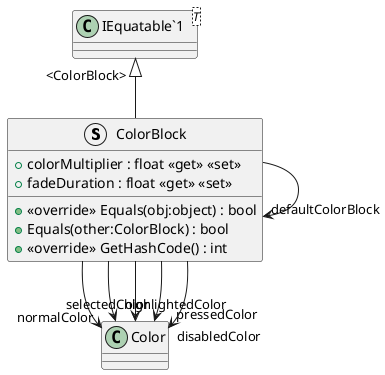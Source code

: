 @startuml
struct ColorBlock {
    + colorMultiplier : float <<get>> <<set>>
    + fadeDuration : float <<get>> <<set>>
    + <<override>> Equals(obj:object) : bool
    + Equals(other:ColorBlock) : bool
    + <<override>> GetHashCode() : int
}
class "IEquatable`1"<T> {
}
"IEquatable`1" "<ColorBlock>" <|-- ColorBlock
ColorBlock --> "normalColor" Color
ColorBlock --> "highlightedColor" Color
ColorBlock --> "pressedColor" Color
ColorBlock --> "selectedColor" Color
ColorBlock --> "disabledColor" Color
ColorBlock --> "defaultColorBlock" ColorBlock
@enduml
